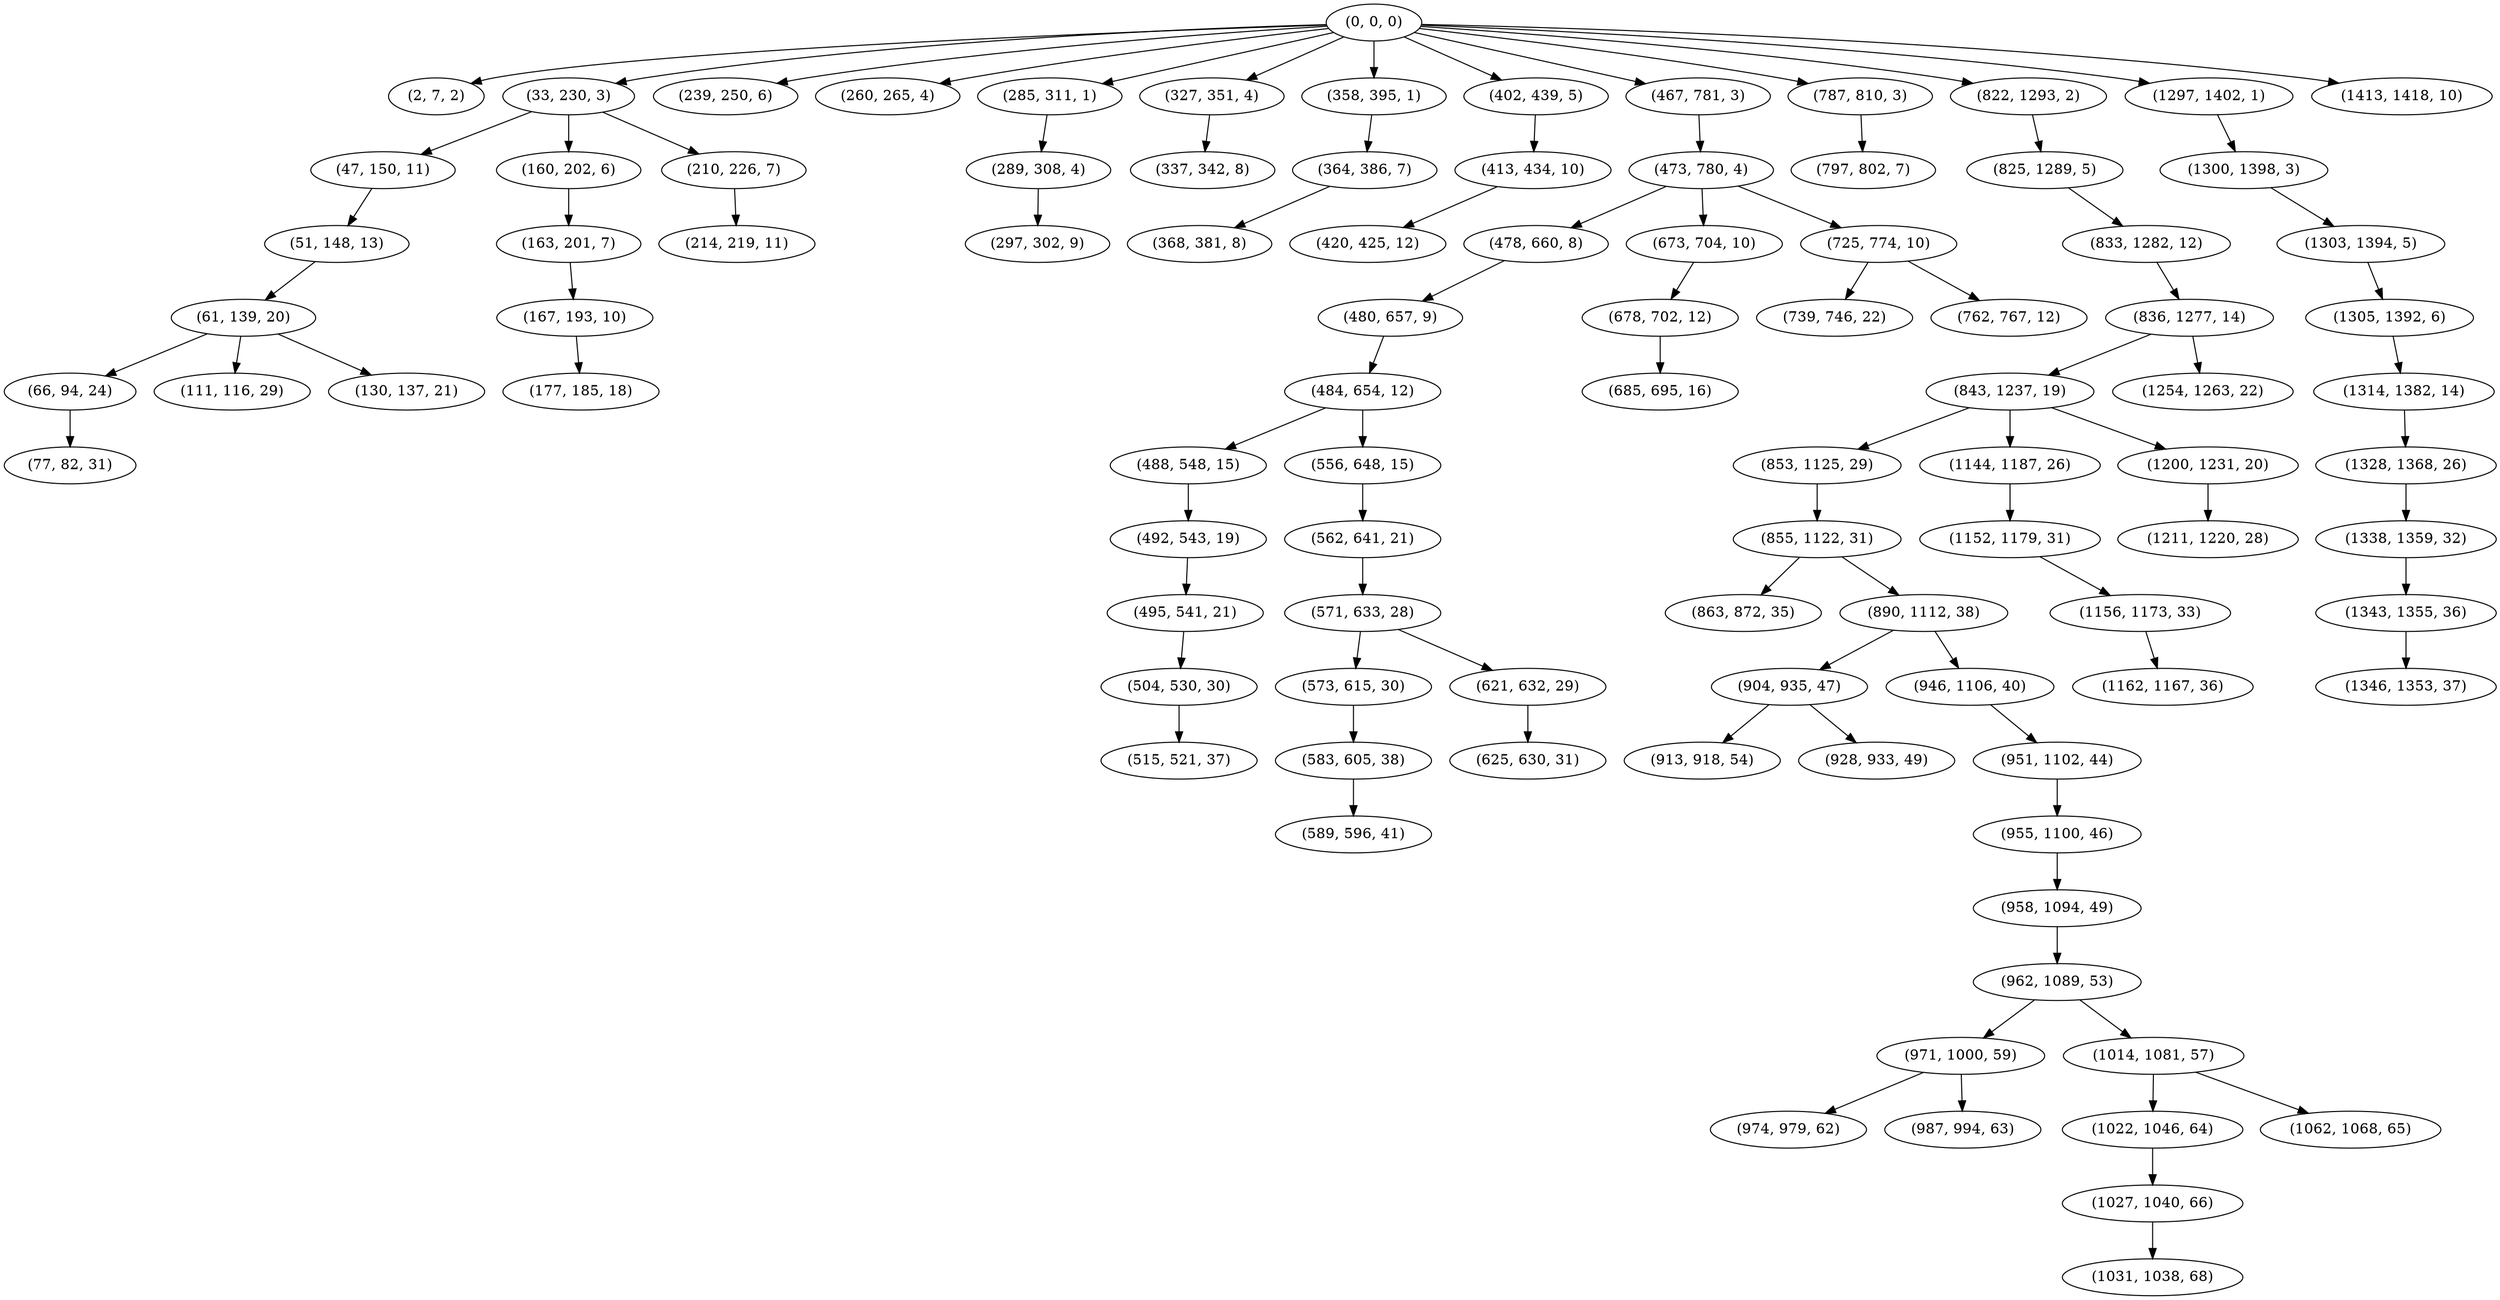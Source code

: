 digraph tree {
    "(0, 0, 0)";
    "(2, 7, 2)";
    "(33, 230, 3)";
    "(47, 150, 11)";
    "(51, 148, 13)";
    "(61, 139, 20)";
    "(66, 94, 24)";
    "(77, 82, 31)";
    "(111, 116, 29)";
    "(130, 137, 21)";
    "(160, 202, 6)";
    "(163, 201, 7)";
    "(167, 193, 10)";
    "(177, 185, 18)";
    "(210, 226, 7)";
    "(214, 219, 11)";
    "(239, 250, 6)";
    "(260, 265, 4)";
    "(285, 311, 1)";
    "(289, 308, 4)";
    "(297, 302, 9)";
    "(327, 351, 4)";
    "(337, 342, 8)";
    "(358, 395, 1)";
    "(364, 386, 7)";
    "(368, 381, 8)";
    "(402, 439, 5)";
    "(413, 434, 10)";
    "(420, 425, 12)";
    "(467, 781, 3)";
    "(473, 780, 4)";
    "(478, 660, 8)";
    "(480, 657, 9)";
    "(484, 654, 12)";
    "(488, 548, 15)";
    "(492, 543, 19)";
    "(495, 541, 21)";
    "(504, 530, 30)";
    "(515, 521, 37)";
    "(556, 648, 15)";
    "(562, 641, 21)";
    "(571, 633, 28)";
    "(573, 615, 30)";
    "(583, 605, 38)";
    "(589, 596, 41)";
    "(621, 632, 29)";
    "(625, 630, 31)";
    "(673, 704, 10)";
    "(678, 702, 12)";
    "(685, 695, 16)";
    "(725, 774, 10)";
    "(739, 746, 22)";
    "(762, 767, 12)";
    "(787, 810, 3)";
    "(797, 802, 7)";
    "(822, 1293, 2)";
    "(825, 1289, 5)";
    "(833, 1282, 12)";
    "(836, 1277, 14)";
    "(843, 1237, 19)";
    "(853, 1125, 29)";
    "(855, 1122, 31)";
    "(863, 872, 35)";
    "(890, 1112, 38)";
    "(904, 935, 47)";
    "(913, 918, 54)";
    "(928, 933, 49)";
    "(946, 1106, 40)";
    "(951, 1102, 44)";
    "(955, 1100, 46)";
    "(958, 1094, 49)";
    "(962, 1089, 53)";
    "(971, 1000, 59)";
    "(974, 979, 62)";
    "(987, 994, 63)";
    "(1014, 1081, 57)";
    "(1022, 1046, 64)";
    "(1027, 1040, 66)";
    "(1031, 1038, 68)";
    "(1062, 1068, 65)";
    "(1144, 1187, 26)";
    "(1152, 1179, 31)";
    "(1156, 1173, 33)";
    "(1162, 1167, 36)";
    "(1200, 1231, 20)";
    "(1211, 1220, 28)";
    "(1254, 1263, 22)";
    "(1297, 1402, 1)";
    "(1300, 1398, 3)";
    "(1303, 1394, 5)";
    "(1305, 1392, 6)";
    "(1314, 1382, 14)";
    "(1328, 1368, 26)";
    "(1338, 1359, 32)";
    "(1343, 1355, 36)";
    "(1346, 1353, 37)";
    "(1413, 1418, 10)";
    "(0, 0, 0)" -> "(2, 7, 2)";
    "(0, 0, 0)" -> "(33, 230, 3)";
    "(0, 0, 0)" -> "(239, 250, 6)";
    "(0, 0, 0)" -> "(260, 265, 4)";
    "(0, 0, 0)" -> "(285, 311, 1)";
    "(0, 0, 0)" -> "(327, 351, 4)";
    "(0, 0, 0)" -> "(358, 395, 1)";
    "(0, 0, 0)" -> "(402, 439, 5)";
    "(0, 0, 0)" -> "(467, 781, 3)";
    "(0, 0, 0)" -> "(787, 810, 3)";
    "(0, 0, 0)" -> "(822, 1293, 2)";
    "(0, 0, 0)" -> "(1297, 1402, 1)";
    "(0, 0, 0)" -> "(1413, 1418, 10)";
    "(33, 230, 3)" -> "(47, 150, 11)";
    "(33, 230, 3)" -> "(160, 202, 6)";
    "(33, 230, 3)" -> "(210, 226, 7)";
    "(47, 150, 11)" -> "(51, 148, 13)";
    "(51, 148, 13)" -> "(61, 139, 20)";
    "(61, 139, 20)" -> "(66, 94, 24)";
    "(61, 139, 20)" -> "(111, 116, 29)";
    "(61, 139, 20)" -> "(130, 137, 21)";
    "(66, 94, 24)" -> "(77, 82, 31)";
    "(160, 202, 6)" -> "(163, 201, 7)";
    "(163, 201, 7)" -> "(167, 193, 10)";
    "(167, 193, 10)" -> "(177, 185, 18)";
    "(210, 226, 7)" -> "(214, 219, 11)";
    "(285, 311, 1)" -> "(289, 308, 4)";
    "(289, 308, 4)" -> "(297, 302, 9)";
    "(327, 351, 4)" -> "(337, 342, 8)";
    "(358, 395, 1)" -> "(364, 386, 7)";
    "(364, 386, 7)" -> "(368, 381, 8)";
    "(402, 439, 5)" -> "(413, 434, 10)";
    "(413, 434, 10)" -> "(420, 425, 12)";
    "(467, 781, 3)" -> "(473, 780, 4)";
    "(473, 780, 4)" -> "(478, 660, 8)";
    "(473, 780, 4)" -> "(673, 704, 10)";
    "(473, 780, 4)" -> "(725, 774, 10)";
    "(478, 660, 8)" -> "(480, 657, 9)";
    "(480, 657, 9)" -> "(484, 654, 12)";
    "(484, 654, 12)" -> "(488, 548, 15)";
    "(484, 654, 12)" -> "(556, 648, 15)";
    "(488, 548, 15)" -> "(492, 543, 19)";
    "(492, 543, 19)" -> "(495, 541, 21)";
    "(495, 541, 21)" -> "(504, 530, 30)";
    "(504, 530, 30)" -> "(515, 521, 37)";
    "(556, 648, 15)" -> "(562, 641, 21)";
    "(562, 641, 21)" -> "(571, 633, 28)";
    "(571, 633, 28)" -> "(573, 615, 30)";
    "(571, 633, 28)" -> "(621, 632, 29)";
    "(573, 615, 30)" -> "(583, 605, 38)";
    "(583, 605, 38)" -> "(589, 596, 41)";
    "(621, 632, 29)" -> "(625, 630, 31)";
    "(673, 704, 10)" -> "(678, 702, 12)";
    "(678, 702, 12)" -> "(685, 695, 16)";
    "(725, 774, 10)" -> "(739, 746, 22)";
    "(725, 774, 10)" -> "(762, 767, 12)";
    "(787, 810, 3)" -> "(797, 802, 7)";
    "(822, 1293, 2)" -> "(825, 1289, 5)";
    "(825, 1289, 5)" -> "(833, 1282, 12)";
    "(833, 1282, 12)" -> "(836, 1277, 14)";
    "(836, 1277, 14)" -> "(843, 1237, 19)";
    "(836, 1277, 14)" -> "(1254, 1263, 22)";
    "(843, 1237, 19)" -> "(853, 1125, 29)";
    "(843, 1237, 19)" -> "(1144, 1187, 26)";
    "(843, 1237, 19)" -> "(1200, 1231, 20)";
    "(853, 1125, 29)" -> "(855, 1122, 31)";
    "(855, 1122, 31)" -> "(863, 872, 35)";
    "(855, 1122, 31)" -> "(890, 1112, 38)";
    "(890, 1112, 38)" -> "(904, 935, 47)";
    "(890, 1112, 38)" -> "(946, 1106, 40)";
    "(904, 935, 47)" -> "(913, 918, 54)";
    "(904, 935, 47)" -> "(928, 933, 49)";
    "(946, 1106, 40)" -> "(951, 1102, 44)";
    "(951, 1102, 44)" -> "(955, 1100, 46)";
    "(955, 1100, 46)" -> "(958, 1094, 49)";
    "(958, 1094, 49)" -> "(962, 1089, 53)";
    "(962, 1089, 53)" -> "(971, 1000, 59)";
    "(962, 1089, 53)" -> "(1014, 1081, 57)";
    "(971, 1000, 59)" -> "(974, 979, 62)";
    "(971, 1000, 59)" -> "(987, 994, 63)";
    "(1014, 1081, 57)" -> "(1022, 1046, 64)";
    "(1014, 1081, 57)" -> "(1062, 1068, 65)";
    "(1022, 1046, 64)" -> "(1027, 1040, 66)";
    "(1027, 1040, 66)" -> "(1031, 1038, 68)";
    "(1144, 1187, 26)" -> "(1152, 1179, 31)";
    "(1152, 1179, 31)" -> "(1156, 1173, 33)";
    "(1156, 1173, 33)" -> "(1162, 1167, 36)";
    "(1200, 1231, 20)" -> "(1211, 1220, 28)";
    "(1297, 1402, 1)" -> "(1300, 1398, 3)";
    "(1300, 1398, 3)" -> "(1303, 1394, 5)";
    "(1303, 1394, 5)" -> "(1305, 1392, 6)";
    "(1305, 1392, 6)" -> "(1314, 1382, 14)";
    "(1314, 1382, 14)" -> "(1328, 1368, 26)";
    "(1328, 1368, 26)" -> "(1338, 1359, 32)";
    "(1338, 1359, 32)" -> "(1343, 1355, 36)";
    "(1343, 1355, 36)" -> "(1346, 1353, 37)";
}
